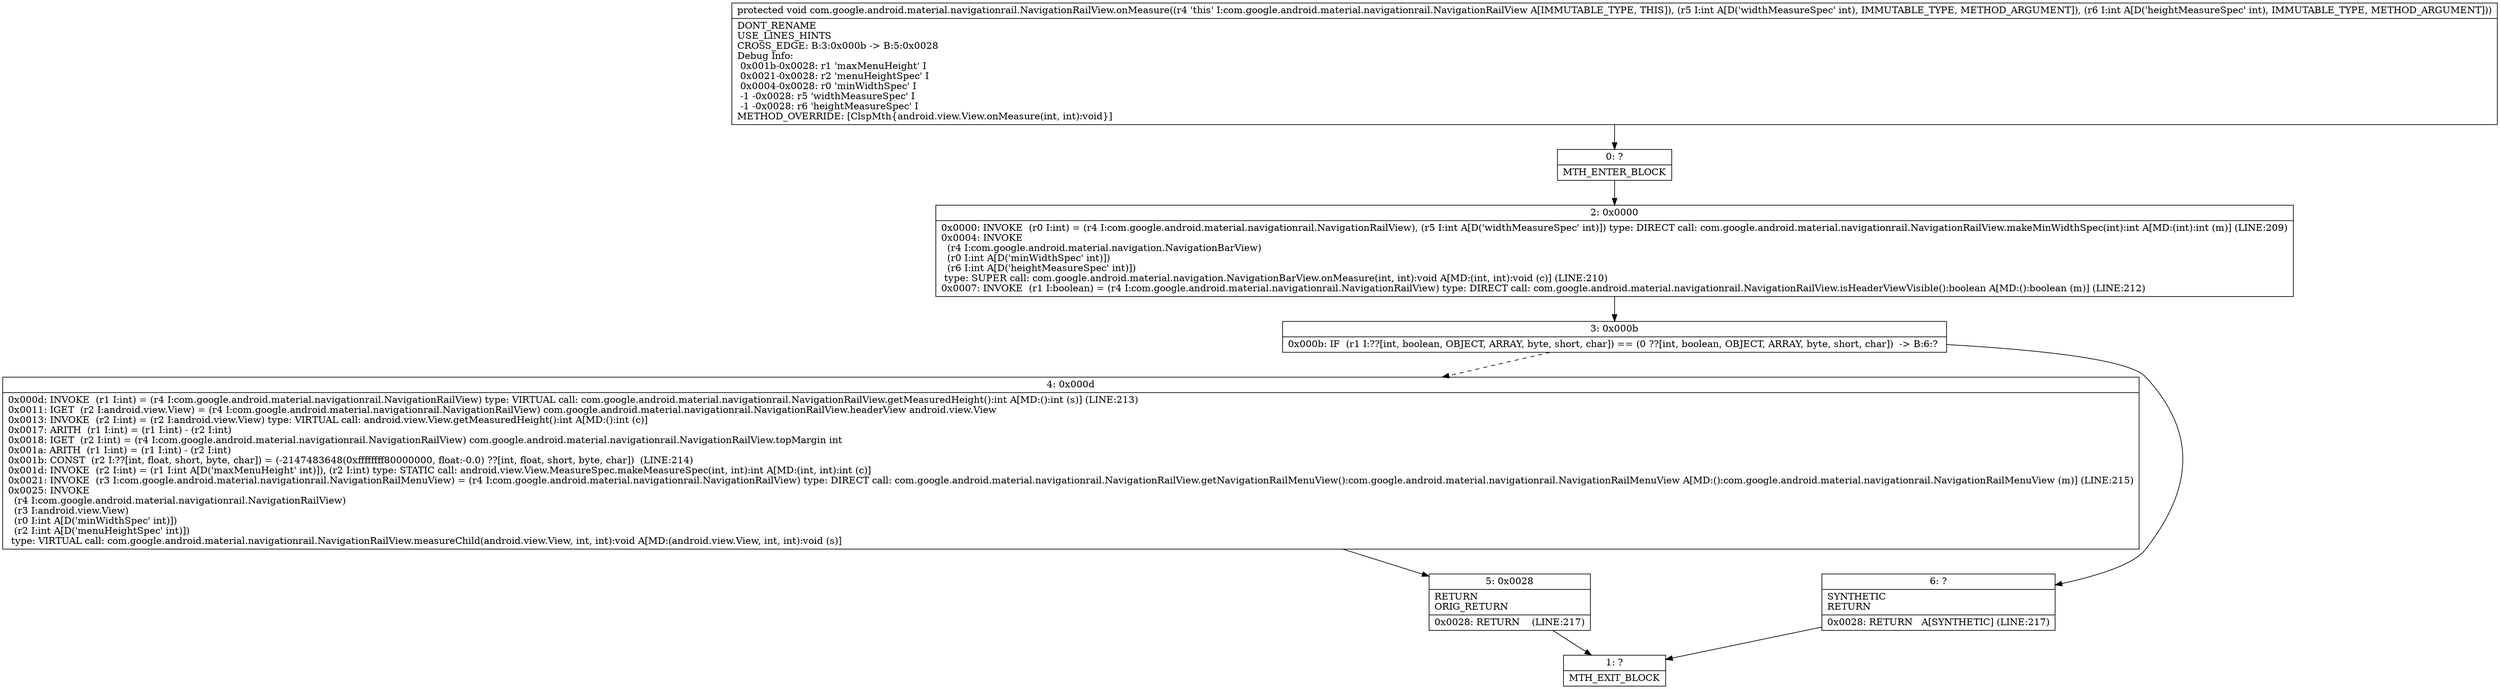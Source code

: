 digraph "CFG forcom.google.android.material.navigationrail.NavigationRailView.onMeasure(II)V" {
Node_0 [shape=record,label="{0\:\ ?|MTH_ENTER_BLOCK\l}"];
Node_2 [shape=record,label="{2\:\ 0x0000|0x0000: INVOKE  (r0 I:int) = (r4 I:com.google.android.material.navigationrail.NavigationRailView), (r5 I:int A[D('widthMeasureSpec' int)]) type: DIRECT call: com.google.android.material.navigationrail.NavigationRailView.makeMinWidthSpec(int):int A[MD:(int):int (m)] (LINE:209)\l0x0004: INVOKE  \l  (r4 I:com.google.android.material.navigation.NavigationBarView)\l  (r0 I:int A[D('minWidthSpec' int)])\l  (r6 I:int A[D('heightMeasureSpec' int)])\l type: SUPER call: com.google.android.material.navigation.NavigationBarView.onMeasure(int, int):void A[MD:(int, int):void (c)] (LINE:210)\l0x0007: INVOKE  (r1 I:boolean) = (r4 I:com.google.android.material.navigationrail.NavigationRailView) type: DIRECT call: com.google.android.material.navigationrail.NavigationRailView.isHeaderViewVisible():boolean A[MD:():boolean (m)] (LINE:212)\l}"];
Node_3 [shape=record,label="{3\:\ 0x000b|0x000b: IF  (r1 I:??[int, boolean, OBJECT, ARRAY, byte, short, char]) == (0 ??[int, boolean, OBJECT, ARRAY, byte, short, char])  \-\> B:6:? \l}"];
Node_4 [shape=record,label="{4\:\ 0x000d|0x000d: INVOKE  (r1 I:int) = (r4 I:com.google.android.material.navigationrail.NavigationRailView) type: VIRTUAL call: com.google.android.material.navigationrail.NavigationRailView.getMeasuredHeight():int A[MD:():int (s)] (LINE:213)\l0x0011: IGET  (r2 I:android.view.View) = (r4 I:com.google.android.material.navigationrail.NavigationRailView) com.google.android.material.navigationrail.NavigationRailView.headerView android.view.View \l0x0013: INVOKE  (r2 I:int) = (r2 I:android.view.View) type: VIRTUAL call: android.view.View.getMeasuredHeight():int A[MD:():int (c)]\l0x0017: ARITH  (r1 I:int) = (r1 I:int) \- (r2 I:int) \l0x0018: IGET  (r2 I:int) = (r4 I:com.google.android.material.navigationrail.NavigationRailView) com.google.android.material.navigationrail.NavigationRailView.topMargin int \l0x001a: ARITH  (r1 I:int) = (r1 I:int) \- (r2 I:int) \l0x001b: CONST  (r2 I:??[int, float, short, byte, char]) = (\-2147483648(0xffffffff80000000, float:\-0.0) ??[int, float, short, byte, char])  (LINE:214)\l0x001d: INVOKE  (r2 I:int) = (r1 I:int A[D('maxMenuHeight' int)]), (r2 I:int) type: STATIC call: android.view.View.MeasureSpec.makeMeasureSpec(int, int):int A[MD:(int, int):int (c)]\l0x0021: INVOKE  (r3 I:com.google.android.material.navigationrail.NavigationRailMenuView) = (r4 I:com.google.android.material.navigationrail.NavigationRailView) type: DIRECT call: com.google.android.material.navigationrail.NavigationRailView.getNavigationRailMenuView():com.google.android.material.navigationrail.NavigationRailMenuView A[MD:():com.google.android.material.navigationrail.NavigationRailMenuView (m)] (LINE:215)\l0x0025: INVOKE  \l  (r4 I:com.google.android.material.navigationrail.NavigationRailView)\l  (r3 I:android.view.View)\l  (r0 I:int A[D('minWidthSpec' int)])\l  (r2 I:int A[D('menuHeightSpec' int)])\l type: VIRTUAL call: com.google.android.material.navigationrail.NavigationRailView.measureChild(android.view.View, int, int):void A[MD:(android.view.View, int, int):void (s)]\l}"];
Node_5 [shape=record,label="{5\:\ 0x0028|RETURN\lORIG_RETURN\l|0x0028: RETURN    (LINE:217)\l}"];
Node_1 [shape=record,label="{1\:\ ?|MTH_EXIT_BLOCK\l}"];
Node_6 [shape=record,label="{6\:\ ?|SYNTHETIC\lRETURN\l|0x0028: RETURN   A[SYNTHETIC] (LINE:217)\l}"];
MethodNode[shape=record,label="{protected void com.google.android.material.navigationrail.NavigationRailView.onMeasure((r4 'this' I:com.google.android.material.navigationrail.NavigationRailView A[IMMUTABLE_TYPE, THIS]), (r5 I:int A[D('widthMeasureSpec' int), IMMUTABLE_TYPE, METHOD_ARGUMENT]), (r6 I:int A[D('heightMeasureSpec' int), IMMUTABLE_TYPE, METHOD_ARGUMENT]))  | DONT_RENAME\lUSE_LINES_HINTS\lCROSS_EDGE: B:3:0x000b \-\> B:5:0x0028\lDebug Info:\l  0x001b\-0x0028: r1 'maxMenuHeight' I\l  0x0021\-0x0028: r2 'menuHeightSpec' I\l  0x0004\-0x0028: r0 'minWidthSpec' I\l  \-1 \-0x0028: r5 'widthMeasureSpec' I\l  \-1 \-0x0028: r6 'heightMeasureSpec' I\lMETHOD_OVERRIDE: [ClspMth\{android.view.View.onMeasure(int, int):void\}]\l}"];
MethodNode -> Node_0;Node_0 -> Node_2;
Node_2 -> Node_3;
Node_3 -> Node_4[style=dashed];
Node_3 -> Node_6;
Node_4 -> Node_5;
Node_5 -> Node_1;
Node_6 -> Node_1;
}

